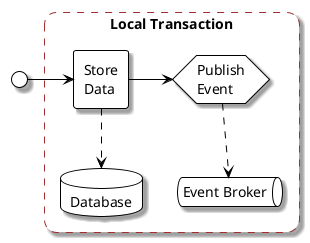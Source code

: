 @startuml
!theme plain

'use stereotype only for styling
hide stereotype

'show <<tx>> stereotype

skinparam {
    shadowing true
    'defaultFontName SansSerif
    'defaultFontSize 2
    'defaultFontColor red
}

'https://plantuml-documentation.readthedocs.io/en/latest/formatting/all-skin-params.html#rectangle
skinparam rectangle<<tx>> {
    'borderThickness 2
    roundCorner 25
    borderColor #A03030
}

() start as " "

rectangle local_transaction <<tx>> as "Local Transaction" #line.dashed {

rectangle store_data as "Store\nData"
database store as "Database"
hexagon publish_event as "Publish\nEvent"
queue event_broker as "Event Broker"

}

start -> store_data
store_data ..> store
store_data -> publish_event
publish_event ..> event_broker


@enduml